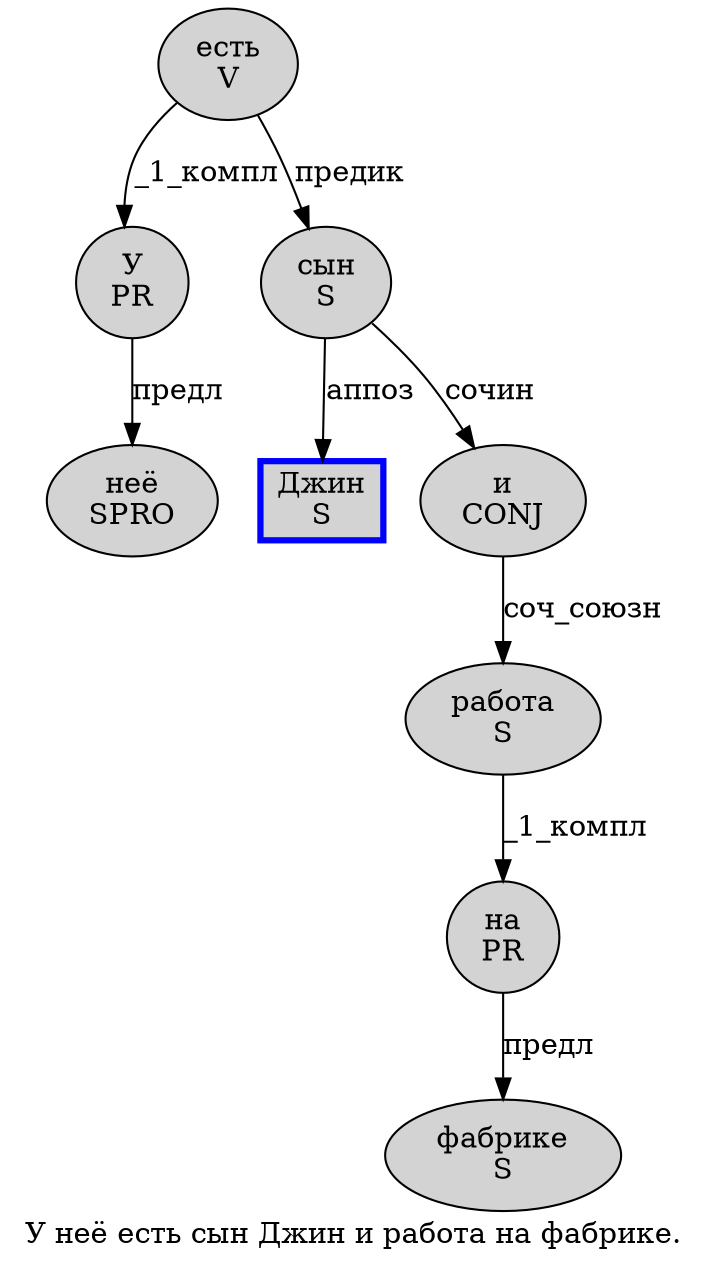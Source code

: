 digraph SENTENCE_1083 {
	graph [label="У неё есть сын Джин и работа на фабрике."]
	node [style=filled]
		0 [label="У
PR" color="" fillcolor=lightgray penwidth=1 shape=ellipse]
		1 [label="неё
SPRO" color="" fillcolor=lightgray penwidth=1 shape=ellipse]
		2 [label="есть
V" color="" fillcolor=lightgray penwidth=1 shape=ellipse]
		3 [label="сын
S" color="" fillcolor=lightgray penwidth=1 shape=ellipse]
		4 [label="Джин
S" color=blue fillcolor=lightgray penwidth=3 shape=box]
		5 [label="и
CONJ" color="" fillcolor=lightgray penwidth=1 shape=ellipse]
		6 [label="работа
S" color="" fillcolor=lightgray penwidth=1 shape=ellipse]
		7 [label="на
PR" color="" fillcolor=lightgray penwidth=1 shape=ellipse]
		8 [label="фабрике
S" color="" fillcolor=lightgray penwidth=1 shape=ellipse]
			3 -> 4 [label="аппоз"]
			3 -> 5 [label="сочин"]
			7 -> 8 [label="предл"]
			0 -> 1 [label="предл"]
			5 -> 6 [label="соч_союзн"]
			6 -> 7 [label="_1_компл"]
			2 -> 0 [label="_1_компл"]
			2 -> 3 [label="предик"]
}